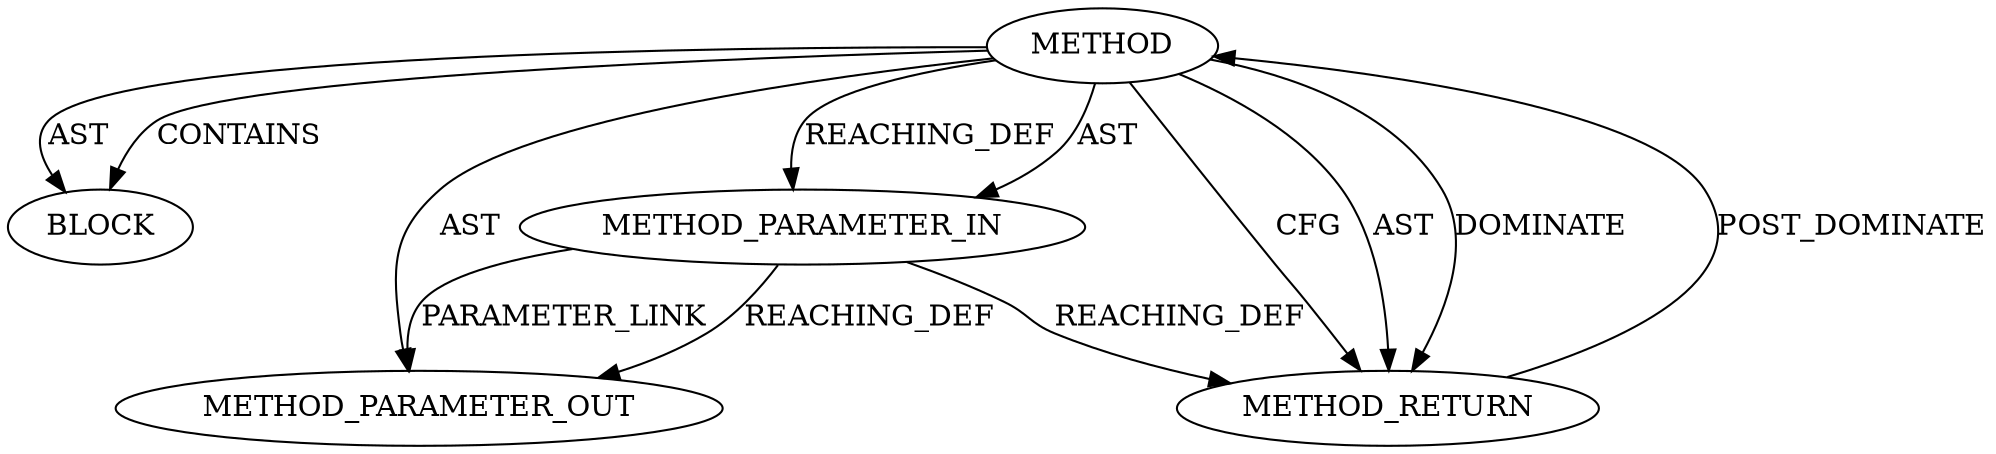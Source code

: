 digraph {
  25376 [label=BLOCK ORDER=1 ARGUMENT_INDEX=1 CODE="<empty>" TYPE_FULL_NAME="ANY"]
  27162 [label=METHOD_PARAMETER_OUT ORDER=1 CODE="p1" IS_VARIADIC=false TYPE_FULL_NAME="ANY" EVALUATION_STRATEGY="BY_VALUE" INDEX=1 NAME="p1"]
  25375 [label=METHOD_PARAMETER_IN ORDER=1 CODE="p1" IS_VARIADIC=false TYPE_FULL_NAME="ANY" EVALUATION_STRATEGY="BY_VALUE" INDEX=1 NAME="p1"]
  25374 [label=METHOD AST_PARENT_TYPE="NAMESPACE_BLOCK" AST_PARENT_FULL_NAME="<global>" ORDER=0 CODE="<empty>" FULL_NAME="EVP_PKEY_CTX_free" IS_EXTERNAL=true FILENAME="<empty>" SIGNATURE="" NAME="EVP_PKEY_CTX_free"]
  25377 [label=METHOD_RETURN ORDER=2 CODE="RET" TYPE_FULL_NAME="ANY" EVALUATION_STRATEGY="BY_VALUE"]
  25374 -> 25377 [label=CFG ]
  25377 -> 25374 [label=POST_DOMINATE ]
  25375 -> 27162 [label=PARAMETER_LINK ]
  25374 -> 25377 [label=AST ]
  25374 -> 25376 [label=AST ]
  25374 -> 25375 [label=REACHING_DEF VARIABLE=""]
  25375 -> 25377 [label=REACHING_DEF VARIABLE="p1"]
  25374 -> 25376 [label=CONTAINS ]
  25374 -> 27162 [label=AST ]
  25375 -> 27162 [label=REACHING_DEF VARIABLE="p1"]
  25374 -> 25375 [label=AST ]
  25374 -> 25377 [label=DOMINATE ]
}
